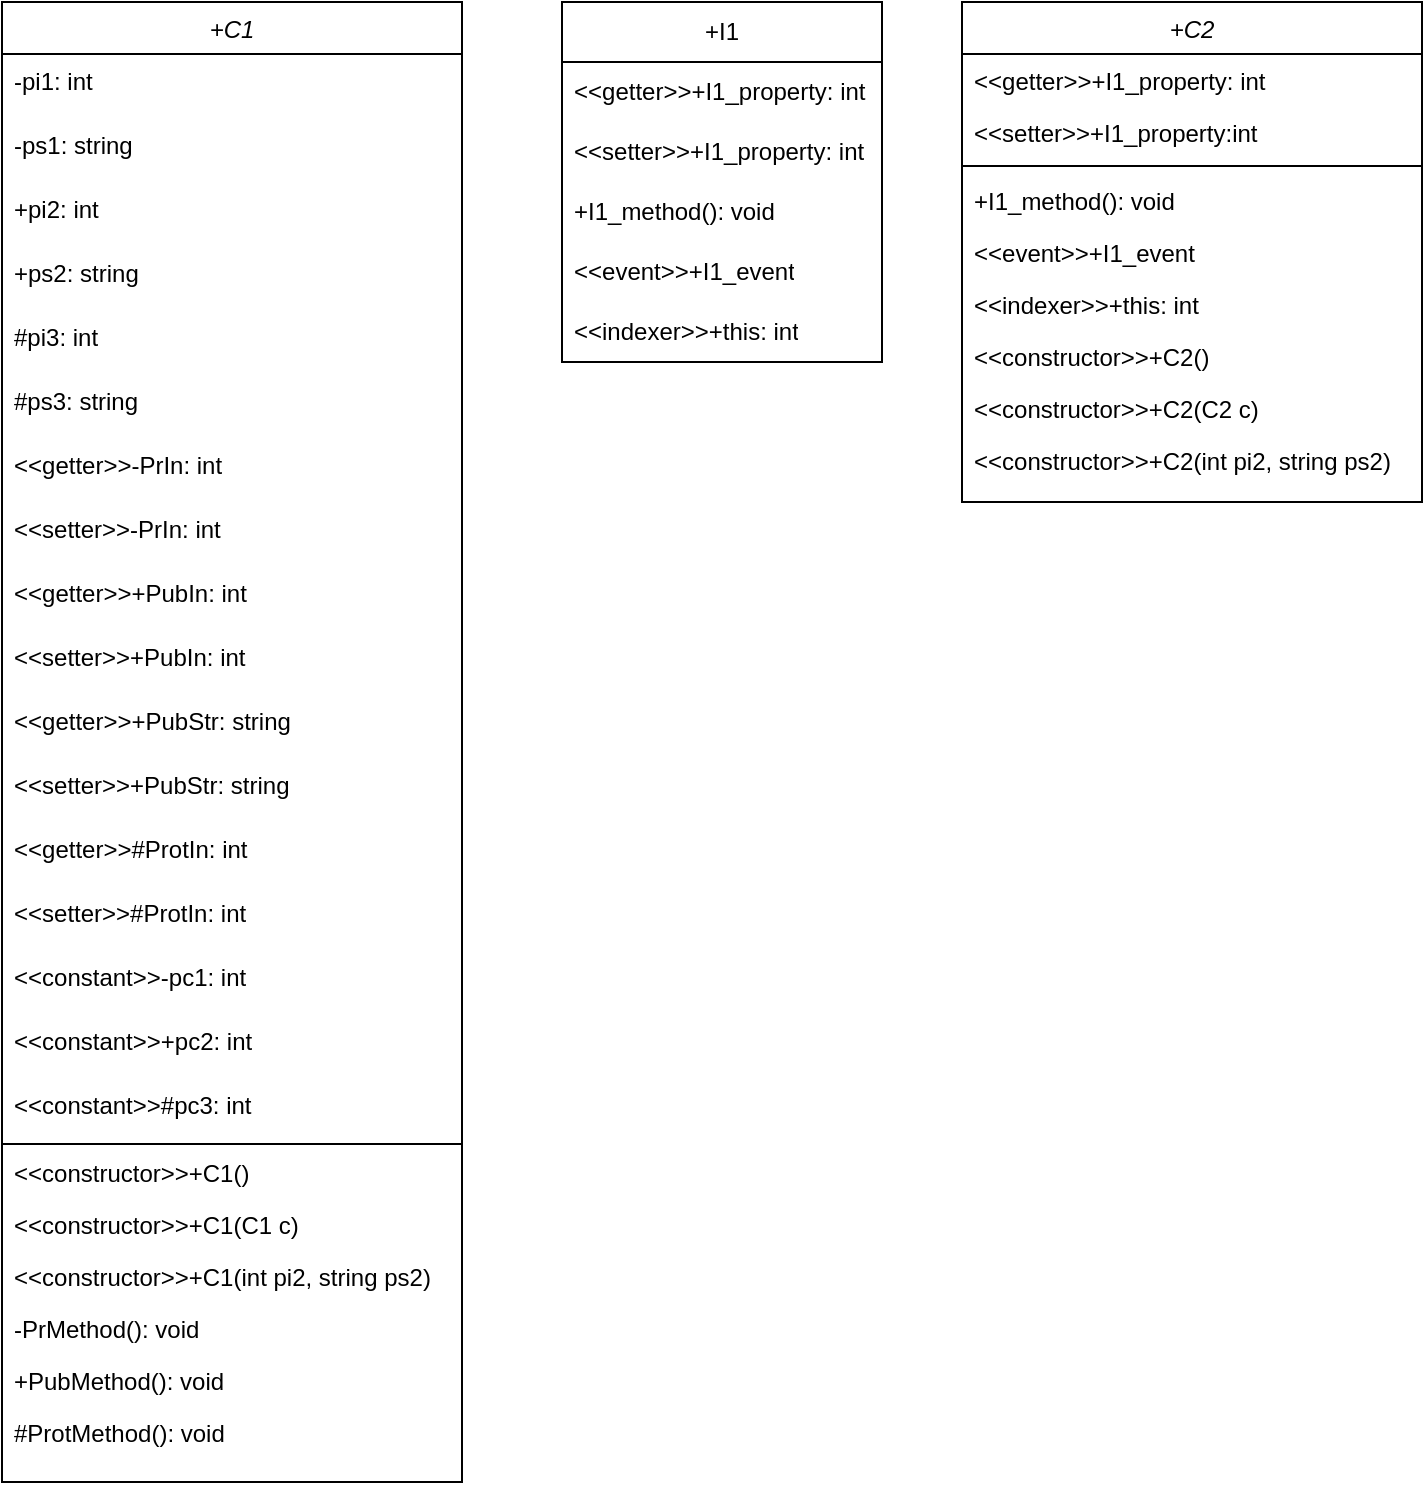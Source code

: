 <mxfile version="20.8.23"><diagram id="C5RBs43oDa-KdzZeNtuy" name="Page-1"><mxGraphModel dx="518" dy="592" grid="1" gridSize="10" guides="1" tooltips="1" connect="1" arrows="1" fold="1" page="1" pageScale="1" pageWidth="827" pageHeight="1169" math="0" shadow="0"><root><mxCell id="WIyWlLk6GJQsqaUBKTNV-0"/><mxCell id="WIyWlLk6GJQsqaUBKTNV-1" parent="WIyWlLk6GJQsqaUBKTNV-0"/><mxCell id="zkfFHV4jXpPFQw0GAbJ--0" value="+C1&#10;" style="swimlane;fontStyle=2;align=center;verticalAlign=top;childLayout=stackLayout;horizontal=1;startSize=26;horizontalStack=0;resizeParent=1;resizeLast=0;collapsible=1;marginBottom=0;rounded=0;shadow=0;strokeWidth=1;" parent="WIyWlLk6GJQsqaUBKTNV-1" vertex="1"><mxGeometry x="40" y="40" width="230" height="740" as="geometry"><mxRectangle x="230" y="140" width="160" height="26" as="alternateBounds"/></mxGeometry></mxCell><mxCell id="mYsf9t-M8A_Yx0RQJA2w-1" value="-pi1: int&#10;" style="text;align=left;verticalAlign=top;spacingLeft=4;spacingRight=4;overflow=hidden;rotatable=0;points=[[0,0.5],[1,0.5]];portConstraint=eastwest;rounded=0;shadow=0;html=0;" parent="zkfFHV4jXpPFQw0GAbJ--0" vertex="1"><mxGeometry y="26" width="230" height="32" as="geometry"/></mxCell><mxCell id="mYsf9t-M8A_Yx0RQJA2w-2" value="-ps1: string&#10;" style="text;align=left;verticalAlign=top;spacingLeft=4;spacingRight=4;overflow=hidden;rotatable=0;points=[[0,0.5],[1,0.5]];portConstraint=eastwest;rounded=0;shadow=0;html=0;" parent="zkfFHV4jXpPFQw0GAbJ--0" vertex="1"><mxGeometry y="58" width="230" height="32" as="geometry"/></mxCell><mxCell id="mYsf9t-M8A_Yx0RQJA2w-3" value="+pi2: int&#10;" style="text;align=left;verticalAlign=top;spacingLeft=4;spacingRight=4;overflow=hidden;rotatable=0;points=[[0,0.5],[1,0.5]];portConstraint=eastwest;rounded=0;shadow=0;html=0;" parent="zkfFHV4jXpPFQw0GAbJ--0" vertex="1"><mxGeometry y="90" width="230" height="32" as="geometry"/></mxCell><mxCell id="ipuYqqZ8w4JPyvRS5ZMb-5" value="+ps2: string&#10;" style="text;align=left;verticalAlign=top;spacingLeft=4;spacingRight=4;overflow=hidden;rotatable=0;points=[[0,0.5],[1,0.5]];portConstraint=eastwest;rounded=0;shadow=0;html=0;" vertex="1" parent="zkfFHV4jXpPFQw0GAbJ--0"><mxGeometry y="122" width="230" height="32" as="geometry"/></mxCell><mxCell id="ipuYqqZ8w4JPyvRS5ZMb-6" value="#pi3: int&#10;" style="text;align=left;verticalAlign=top;spacingLeft=4;spacingRight=4;overflow=hidden;rotatable=0;points=[[0,0.5],[1,0.5]];portConstraint=eastwest;rounded=0;shadow=0;html=0;" vertex="1" parent="zkfFHV4jXpPFQw0GAbJ--0"><mxGeometry y="154" width="230" height="32" as="geometry"/></mxCell><mxCell id="ipuYqqZ8w4JPyvRS5ZMb-7" value="#ps3: string&#10;" style="text;align=left;verticalAlign=top;spacingLeft=4;spacingRight=4;overflow=hidden;rotatable=0;points=[[0,0.5],[1,0.5]];portConstraint=eastwest;rounded=0;shadow=0;html=0;" vertex="1" parent="zkfFHV4jXpPFQw0GAbJ--0"><mxGeometry y="186" width="230" height="32" as="geometry"/></mxCell><mxCell id="mYsf9t-M8A_Yx0RQJA2w-4" value="&lt;&lt;getter&gt;&gt;-PrIn: int&#10;" style="text;align=left;verticalAlign=top;spacingLeft=4;spacingRight=4;overflow=hidden;rotatable=0;points=[[0,0.5],[1,0.5]];portConstraint=eastwest;rounded=0;shadow=0;html=0;" parent="zkfFHV4jXpPFQw0GAbJ--0" vertex="1"><mxGeometry y="218" width="230" height="32" as="geometry"/></mxCell><mxCell id="mYsf9t-M8A_Yx0RQJA2w-5" value="&lt;&lt;setter&gt;&gt;-PrIn: int" style="text;align=left;verticalAlign=top;spacingLeft=4;spacingRight=4;overflow=hidden;rotatable=0;points=[[0,0.5],[1,0.5]];portConstraint=eastwest;rounded=0;shadow=0;html=0;" parent="zkfFHV4jXpPFQw0GAbJ--0" vertex="1"><mxGeometry y="250" width="230" height="32" as="geometry"/></mxCell><mxCell id="mYsf9t-M8A_Yx0RQJA2w-6" value="&lt;&lt;getter&gt;&gt;+PubIn: int&#10;" style="text;align=left;verticalAlign=top;spacingLeft=4;spacingRight=4;overflow=hidden;rotatable=0;points=[[0,0.5],[1,0.5]];portConstraint=eastwest;rounded=0;shadow=0;html=0;" parent="zkfFHV4jXpPFQw0GAbJ--0" vertex="1"><mxGeometry y="282" width="230" height="32" as="geometry"/></mxCell><mxCell id="mYsf9t-M8A_Yx0RQJA2w-9" value="&lt;&lt;setter&gt;&gt;+PubIn: int" style="text;align=left;verticalAlign=top;spacingLeft=4;spacingRight=4;overflow=hidden;rotatable=0;points=[[0,0.5],[1,0.5]];portConstraint=eastwest;rounded=0;shadow=0;html=0;" parent="zkfFHV4jXpPFQw0GAbJ--0" vertex="1"><mxGeometry y="314" width="230" height="32" as="geometry"/></mxCell><mxCell id="mYsf9t-M8A_Yx0RQJA2w-8" value="&lt;&lt;getter&gt;&gt;+PubStr: string" style="text;align=left;verticalAlign=top;spacingLeft=4;spacingRight=4;overflow=hidden;rotatable=0;points=[[0,0.5],[1,0.5]];portConstraint=eastwest;rounded=0;shadow=0;html=0;" parent="zkfFHV4jXpPFQw0GAbJ--0" vertex="1"><mxGeometry y="346" width="230" height="32" as="geometry"/></mxCell><mxCell id="ipuYqqZ8w4JPyvRS5ZMb-8" value="&lt;&lt;setter&gt;&gt;+PubStr: string" style="text;align=left;verticalAlign=top;spacingLeft=4;spacingRight=4;overflow=hidden;rotatable=0;points=[[0,0.5],[1,0.5]];portConstraint=eastwest;rounded=0;shadow=0;html=0;" vertex="1" parent="zkfFHV4jXpPFQw0GAbJ--0"><mxGeometry y="378" width="230" height="32" as="geometry"/></mxCell><mxCell id="ipuYqqZ8w4JPyvRS5ZMb-9" value="&lt;&lt;getter&gt;&gt;#ProtIn: int" style="text;align=left;verticalAlign=top;spacingLeft=4;spacingRight=4;overflow=hidden;rotatable=0;points=[[0,0.5],[1,0.5]];portConstraint=eastwest;rounded=0;shadow=0;html=0;" vertex="1" parent="zkfFHV4jXpPFQw0GAbJ--0"><mxGeometry y="410" width="230" height="32" as="geometry"/></mxCell><mxCell id="ipuYqqZ8w4JPyvRS5ZMb-10" value="&lt;&lt;setter&gt;&gt;#ProtIn: int" style="text;align=left;verticalAlign=top;spacingLeft=4;spacingRight=4;overflow=hidden;rotatable=0;points=[[0,0.5],[1,0.5]];portConstraint=eastwest;rounded=0;shadow=0;html=0;" vertex="1" parent="zkfFHV4jXpPFQw0GAbJ--0"><mxGeometry y="442" width="230" height="32" as="geometry"/></mxCell><mxCell id="mYsf9t-M8A_Yx0RQJA2w-14" value="&lt;&lt;constant&gt;&gt;-pc1: int" style="text;align=left;verticalAlign=top;spacingLeft=4;spacingRight=4;overflow=hidden;rotatable=0;points=[[0,0.5],[1,0.5]];portConstraint=eastwest;rounded=0;shadow=0;html=0;" parent="zkfFHV4jXpPFQw0GAbJ--0" vertex="1"><mxGeometry y="474" width="230" height="32" as="geometry"/></mxCell><mxCell id="mYsf9t-M8A_Yx0RQJA2w-15" value="&lt;&lt;constant&gt;&gt;+pc2: int" style="text;align=left;verticalAlign=top;spacingLeft=4;spacingRight=4;overflow=hidden;rotatable=0;points=[[0,0.5],[1,0.5]];portConstraint=eastwest;rounded=0;shadow=0;html=0;" parent="zkfFHV4jXpPFQw0GAbJ--0" vertex="1"><mxGeometry y="506" width="230" height="32" as="geometry"/></mxCell><mxCell id="ipuYqqZ8w4JPyvRS5ZMb-0" value="&lt;&lt;constant&gt;&gt;#pc3: int" style="text;align=left;verticalAlign=top;spacingLeft=4;spacingRight=4;overflow=hidden;rotatable=0;points=[[0,0.5],[1,0.5]];portConstraint=eastwest;rounded=0;shadow=0;html=0;" vertex="1" parent="zkfFHV4jXpPFQw0GAbJ--0"><mxGeometry y="538" width="230" height="32" as="geometry"/></mxCell><mxCell id="zkfFHV4jXpPFQw0GAbJ--4" value="" style="line;html=1;strokeWidth=1;align=left;verticalAlign=middle;spacingTop=-1;spacingLeft=3;spacingRight=3;rotatable=0;labelPosition=right;points=[];portConstraint=eastwest;" parent="zkfFHV4jXpPFQw0GAbJ--0" vertex="1"><mxGeometry y="570" width="230" height="2" as="geometry"/></mxCell><mxCell id="zkfFHV4jXpPFQw0GAbJ--5" value="&lt;&lt;constructor&gt;&gt;+C1()" style="text;align=left;verticalAlign=top;spacingLeft=4;spacingRight=4;overflow=hidden;rotatable=0;points=[[0,0.5],[1,0.5]];portConstraint=eastwest;" parent="zkfFHV4jXpPFQw0GAbJ--0" vertex="1"><mxGeometry y="572" width="230" height="26" as="geometry"/></mxCell><mxCell id="mYsf9t-M8A_Yx0RQJA2w-12" value="&lt;&lt;constructor&gt;&gt;+C1(C1 c)" style="text;align=left;verticalAlign=top;spacingLeft=4;spacingRight=4;overflow=hidden;rotatable=0;points=[[0,0.5],[1,0.5]];portConstraint=eastwest;" parent="zkfFHV4jXpPFQw0GAbJ--0" vertex="1"><mxGeometry y="598" width="230" height="26" as="geometry"/></mxCell><mxCell id="mYsf9t-M8A_Yx0RQJA2w-13" value="&lt;&lt;constructor&gt;&gt;+C1(int pi2, string ps2)" style="text;align=left;verticalAlign=top;spacingLeft=4;spacingRight=4;overflow=hidden;rotatable=0;points=[[0,0.5],[1,0.5]];portConstraint=eastwest;" parent="zkfFHV4jXpPFQw0GAbJ--0" vertex="1"><mxGeometry y="624" width="230" height="26" as="geometry"/></mxCell><mxCell id="mYsf9t-M8A_Yx0RQJA2w-16" value="-PrMethod(): void" style="text;align=left;verticalAlign=top;spacingLeft=4;spacingRight=4;overflow=hidden;rotatable=0;points=[[0,0.5],[1,0.5]];portConstraint=eastwest;" parent="zkfFHV4jXpPFQw0GAbJ--0" vertex="1"><mxGeometry y="650" width="230" height="26" as="geometry"/></mxCell><mxCell id="mYsf9t-M8A_Yx0RQJA2w-17" value="+PubMethod(): void" style="text;align=left;verticalAlign=top;spacingLeft=4;spacingRight=4;overflow=hidden;rotatable=0;points=[[0,0.5],[1,0.5]];portConstraint=eastwest;" parent="zkfFHV4jXpPFQw0GAbJ--0" vertex="1"><mxGeometry y="676" width="230" height="26" as="geometry"/></mxCell><mxCell id="mYsf9t-M8A_Yx0RQJA2w-18" value="#ProtMethod(): void" style="text;align=left;verticalAlign=top;spacingLeft=4;spacingRight=4;overflow=hidden;rotatable=0;points=[[0,0.5],[1,0.5]];portConstraint=eastwest;" parent="zkfFHV4jXpPFQw0GAbJ--0" vertex="1"><mxGeometry y="702" width="230" height="26" as="geometry"/></mxCell><mxCell id="mYsf9t-M8A_Yx0RQJA2w-42" value="+I1" style="swimlane;fontStyle=0;childLayout=stackLayout;horizontal=1;startSize=30;horizontalStack=0;resizeParent=1;resizeParentMax=0;resizeLast=0;collapsible=1;marginBottom=0;whiteSpace=wrap;html=1;" parent="WIyWlLk6GJQsqaUBKTNV-1" vertex="1"><mxGeometry x="320" y="40" width="160" height="180" as="geometry"/></mxCell><mxCell id="mYsf9t-M8A_Yx0RQJA2w-43" value="&amp;lt;&amp;lt;getter&amp;gt;&amp;gt;+I1_property: int" style="text;strokeColor=none;fillColor=none;align=left;verticalAlign=middle;spacingLeft=4;spacingRight=4;overflow=hidden;points=[[0,0.5],[1,0.5]];portConstraint=eastwest;rotatable=0;whiteSpace=wrap;html=1;" parent="mYsf9t-M8A_Yx0RQJA2w-42" vertex="1"><mxGeometry y="30" width="160" height="30" as="geometry"/></mxCell><mxCell id="mYsf9t-M8A_Yx0RQJA2w-46" value="&amp;lt;&amp;lt;setter&amp;gt;&amp;gt;+I1_property: int" style="text;strokeColor=none;fillColor=none;align=left;verticalAlign=middle;spacingLeft=4;spacingRight=4;overflow=hidden;points=[[0,0.5],[1,0.5]];portConstraint=eastwest;rotatable=0;whiteSpace=wrap;html=1;" parent="mYsf9t-M8A_Yx0RQJA2w-42" vertex="1"><mxGeometry y="60" width="160" height="30" as="geometry"/></mxCell><mxCell id="mYsf9t-M8A_Yx0RQJA2w-44" value="+I1_method(): void" style="text;strokeColor=none;fillColor=none;align=left;verticalAlign=middle;spacingLeft=4;spacingRight=4;overflow=hidden;points=[[0,0.5],[1,0.5]];portConstraint=eastwest;rotatable=0;whiteSpace=wrap;html=1;" parent="mYsf9t-M8A_Yx0RQJA2w-42" vertex="1"><mxGeometry y="90" width="160" height="30" as="geometry"/></mxCell><mxCell id="mYsf9t-M8A_Yx0RQJA2w-47" value="&amp;lt;&amp;lt;event&amp;gt;&amp;gt;+I1_event" style="text;strokeColor=none;fillColor=none;align=left;verticalAlign=middle;spacingLeft=4;spacingRight=4;overflow=hidden;points=[[0,0.5],[1,0.5]];portConstraint=eastwest;rotatable=0;whiteSpace=wrap;html=1;flipH=0;flipV=1;" parent="mYsf9t-M8A_Yx0RQJA2w-42" vertex="1"><mxGeometry y="120" width="160" height="30" as="geometry"/></mxCell><mxCell id="mYsf9t-M8A_Yx0RQJA2w-54" value="&amp;lt;&amp;lt;indexer&amp;gt;&amp;gt;+this: int" style="text;strokeColor=none;fillColor=none;align=left;verticalAlign=middle;spacingLeft=4;spacingRight=4;overflow=hidden;points=[[0,0.5],[1,0.5]];portConstraint=eastwest;rotatable=0;whiteSpace=wrap;html=1;flipH=0;flipV=1;" parent="mYsf9t-M8A_Yx0RQJA2w-42" vertex="1"><mxGeometry y="150" width="160" height="30" as="geometry"/></mxCell><mxCell id="mYsf9t-M8A_Yx0RQJA2w-55" value="+C2" style="swimlane;fontStyle=2;align=center;verticalAlign=top;childLayout=stackLayout;horizontal=1;startSize=26;horizontalStack=0;resizeParent=1;resizeLast=0;collapsible=1;marginBottom=0;rounded=0;shadow=0;strokeWidth=1;" parent="WIyWlLk6GJQsqaUBKTNV-1" vertex="1"><mxGeometry x="520" y="40" width="230" height="250" as="geometry"><mxRectangle x="230" y="140" width="160" height="26" as="alternateBounds"/></mxGeometry></mxCell><mxCell id="mYsf9t-M8A_Yx0RQJA2w-78" value="&lt;&lt;getter&gt;&gt;+I1_property: int" style="text;align=left;verticalAlign=top;spacingLeft=4;spacingRight=4;overflow=hidden;rotatable=0;points=[[0,0.5],[1,0.5]];portConstraint=eastwest;rounded=0;shadow=0;html=0;" parent="mYsf9t-M8A_Yx0RQJA2w-55" vertex="1"><mxGeometry y="26" width="230" height="26" as="geometry"/></mxCell><mxCell id="mYsf9t-M8A_Yx0RQJA2w-79" value="&lt;&lt;setter&gt;&gt;+I1_property:int" style="text;align=left;verticalAlign=top;spacingLeft=4;spacingRight=4;overflow=hidden;rotatable=0;points=[[0,0.5],[1,0.5]];portConstraint=eastwest;rounded=0;shadow=0;html=0;" parent="mYsf9t-M8A_Yx0RQJA2w-55" vertex="1"><mxGeometry y="52" width="230" height="26" as="geometry"/></mxCell><mxCell id="mYsf9t-M8A_Yx0RQJA2w-70" value="" style="line;html=1;strokeWidth=1;align=left;verticalAlign=middle;spacingTop=-1;spacingLeft=3;spacingRight=3;rotatable=0;labelPosition=right;points=[];portConstraint=eastwest;" parent="mYsf9t-M8A_Yx0RQJA2w-55" vertex="1"><mxGeometry y="78" width="230" height="8" as="geometry"/></mxCell><mxCell id="mYsf9t-M8A_Yx0RQJA2w-76" value="+I1_method(): void" style="text;align=left;verticalAlign=top;spacingLeft=4;spacingRight=4;overflow=hidden;rotatable=0;points=[[0,0.5],[1,0.5]];portConstraint=eastwest;" parent="mYsf9t-M8A_Yx0RQJA2w-55" vertex="1"><mxGeometry y="86" width="230" height="26" as="geometry"/></mxCell><mxCell id="mYsf9t-M8A_Yx0RQJA2w-80" value="&lt;&lt;event&gt;&gt;+I1_event" style="text;align=left;verticalAlign=top;spacingLeft=4;spacingRight=4;overflow=hidden;rotatable=0;points=[[0,0.5],[1,0.5]];portConstraint=eastwest;" parent="mYsf9t-M8A_Yx0RQJA2w-55" vertex="1"><mxGeometry y="112" width="230" height="26" as="geometry"/></mxCell><mxCell id="mYsf9t-M8A_Yx0RQJA2w-81" value="&lt;&lt;indexer&gt;&gt;+this: int" style="text;align=left;verticalAlign=top;spacingLeft=4;spacingRight=4;overflow=hidden;rotatable=0;points=[[0,0.5],[1,0.5]];portConstraint=eastwest;" parent="mYsf9t-M8A_Yx0RQJA2w-55" vertex="1"><mxGeometry y="138" width="230" height="26" as="geometry"/></mxCell><mxCell id="mYsf9t-M8A_Yx0RQJA2w-82" value="&lt;&lt;constructor&gt;&gt;+C2()" style="text;align=left;verticalAlign=top;spacingLeft=4;spacingRight=4;overflow=hidden;rotatable=0;points=[[0,0.5],[1,0.5]];portConstraint=eastwest;" parent="mYsf9t-M8A_Yx0RQJA2w-55" vertex="1"><mxGeometry y="164" width="230" height="26" as="geometry"/></mxCell><mxCell id="mYsf9t-M8A_Yx0RQJA2w-83" value="&lt;&lt;constructor&gt;&gt;+C2(C2 c)" style="text;align=left;verticalAlign=top;spacingLeft=4;spacingRight=4;overflow=hidden;rotatable=0;points=[[0,0.5],[1,0.5]];portConstraint=eastwest;" parent="mYsf9t-M8A_Yx0RQJA2w-55" vertex="1"><mxGeometry y="190" width="230" height="26" as="geometry"/></mxCell><mxCell id="mYsf9t-M8A_Yx0RQJA2w-84" value="&lt;&lt;constructor&gt;&gt;+C2(int pi2, string ps2)" style="text;align=left;verticalAlign=top;spacingLeft=4;spacingRight=4;overflow=hidden;rotatable=0;points=[[0,0.5],[1,0.5]];portConstraint=eastwest;" parent="mYsf9t-M8A_Yx0RQJA2w-55" vertex="1"><mxGeometry y="216" width="230" height="26" as="geometry"/></mxCell></root></mxGraphModel></diagram></mxfile>